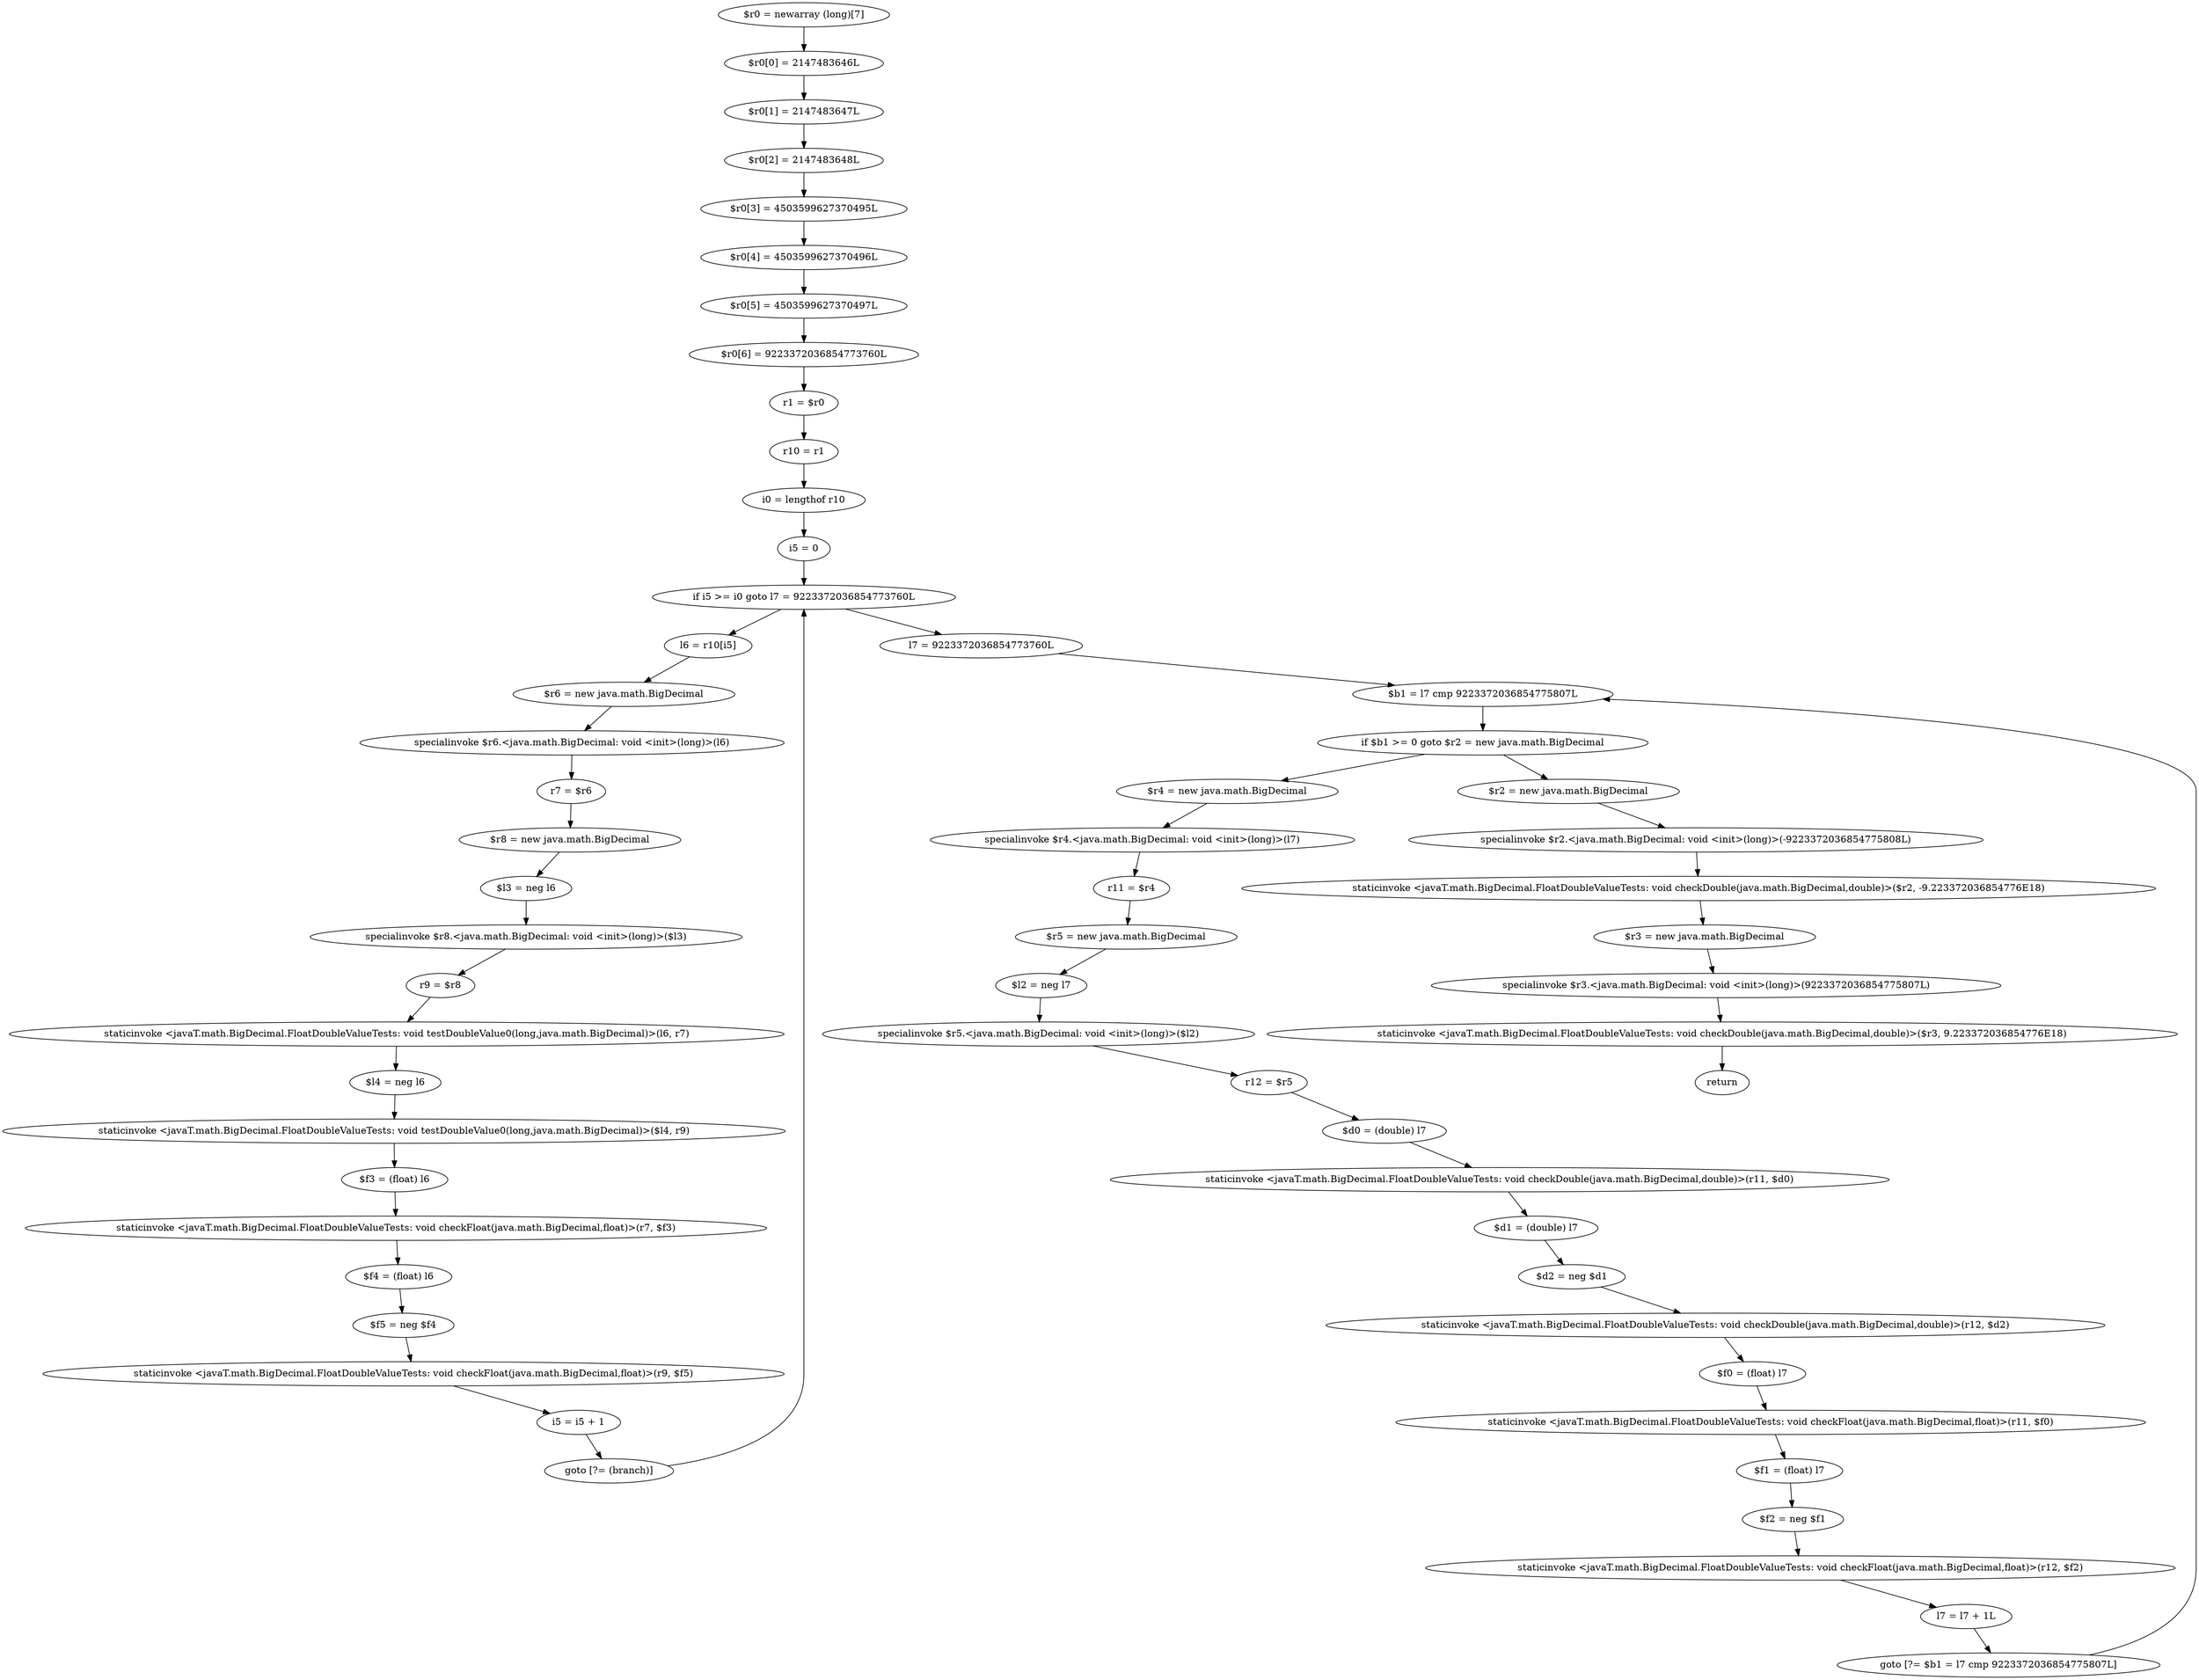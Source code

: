 digraph "unitGraph" {
    "$r0 = newarray (long)[7]"
    "$r0[0] = 2147483646L"
    "$r0[1] = 2147483647L"
    "$r0[2] = 2147483648L"
    "$r0[3] = 4503599627370495L"
    "$r0[4] = 4503599627370496L"
    "$r0[5] = 4503599627370497L"
    "$r0[6] = 9223372036854773760L"
    "r1 = $r0"
    "r10 = r1"
    "i0 = lengthof r10"
    "i5 = 0"
    "if i5 >= i0 goto l7 = 9223372036854773760L"
    "l6 = r10[i5]"
    "$r6 = new java.math.BigDecimal"
    "specialinvoke $r6.<java.math.BigDecimal: void <init>(long)>(l6)"
    "r7 = $r6"
    "$r8 = new java.math.BigDecimal"
    "$l3 = neg l6"
    "specialinvoke $r8.<java.math.BigDecimal: void <init>(long)>($l3)"
    "r9 = $r8"
    "staticinvoke <javaT.math.BigDecimal.FloatDoubleValueTests: void testDoubleValue0(long,java.math.BigDecimal)>(l6, r7)"
    "$l4 = neg l6"
    "staticinvoke <javaT.math.BigDecimal.FloatDoubleValueTests: void testDoubleValue0(long,java.math.BigDecimal)>($l4, r9)"
    "$f3 = (float) l6"
    "staticinvoke <javaT.math.BigDecimal.FloatDoubleValueTests: void checkFloat(java.math.BigDecimal,float)>(r7, $f3)"
    "$f4 = (float) l6"
    "$f5 = neg $f4"
    "staticinvoke <javaT.math.BigDecimal.FloatDoubleValueTests: void checkFloat(java.math.BigDecimal,float)>(r9, $f5)"
    "i5 = i5 + 1"
    "goto [?= (branch)]"
    "l7 = 9223372036854773760L"
    "$b1 = l7 cmp 9223372036854775807L"
    "if $b1 >= 0 goto $r2 = new java.math.BigDecimal"
    "$r4 = new java.math.BigDecimal"
    "specialinvoke $r4.<java.math.BigDecimal: void <init>(long)>(l7)"
    "r11 = $r4"
    "$r5 = new java.math.BigDecimal"
    "$l2 = neg l7"
    "specialinvoke $r5.<java.math.BigDecimal: void <init>(long)>($l2)"
    "r12 = $r5"
    "$d0 = (double) l7"
    "staticinvoke <javaT.math.BigDecimal.FloatDoubleValueTests: void checkDouble(java.math.BigDecimal,double)>(r11, $d0)"
    "$d1 = (double) l7"
    "$d2 = neg $d1"
    "staticinvoke <javaT.math.BigDecimal.FloatDoubleValueTests: void checkDouble(java.math.BigDecimal,double)>(r12, $d2)"
    "$f0 = (float) l7"
    "staticinvoke <javaT.math.BigDecimal.FloatDoubleValueTests: void checkFloat(java.math.BigDecimal,float)>(r11, $f0)"
    "$f1 = (float) l7"
    "$f2 = neg $f1"
    "staticinvoke <javaT.math.BigDecimal.FloatDoubleValueTests: void checkFloat(java.math.BigDecimal,float)>(r12, $f2)"
    "l7 = l7 + 1L"
    "goto [?= $b1 = l7 cmp 9223372036854775807L]"
    "$r2 = new java.math.BigDecimal"
    "specialinvoke $r2.<java.math.BigDecimal: void <init>(long)>(-9223372036854775808L)"
    "staticinvoke <javaT.math.BigDecimal.FloatDoubleValueTests: void checkDouble(java.math.BigDecimal,double)>($r2, -9.223372036854776E18)"
    "$r3 = new java.math.BigDecimal"
    "specialinvoke $r3.<java.math.BigDecimal: void <init>(long)>(9223372036854775807L)"
    "staticinvoke <javaT.math.BigDecimal.FloatDoubleValueTests: void checkDouble(java.math.BigDecimal,double)>($r3, 9.223372036854776E18)"
    "return"
    "$r0 = newarray (long)[7]"->"$r0[0] = 2147483646L";
    "$r0[0] = 2147483646L"->"$r0[1] = 2147483647L";
    "$r0[1] = 2147483647L"->"$r0[2] = 2147483648L";
    "$r0[2] = 2147483648L"->"$r0[3] = 4503599627370495L";
    "$r0[3] = 4503599627370495L"->"$r0[4] = 4503599627370496L";
    "$r0[4] = 4503599627370496L"->"$r0[5] = 4503599627370497L";
    "$r0[5] = 4503599627370497L"->"$r0[6] = 9223372036854773760L";
    "$r0[6] = 9223372036854773760L"->"r1 = $r0";
    "r1 = $r0"->"r10 = r1";
    "r10 = r1"->"i0 = lengthof r10";
    "i0 = lengthof r10"->"i5 = 0";
    "i5 = 0"->"if i5 >= i0 goto l7 = 9223372036854773760L";
    "if i5 >= i0 goto l7 = 9223372036854773760L"->"l6 = r10[i5]";
    "if i5 >= i0 goto l7 = 9223372036854773760L"->"l7 = 9223372036854773760L";
    "l6 = r10[i5]"->"$r6 = new java.math.BigDecimal";
    "$r6 = new java.math.BigDecimal"->"specialinvoke $r6.<java.math.BigDecimal: void <init>(long)>(l6)";
    "specialinvoke $r6.<java.math.BigDecimal: void <init>(long)>(l6)"->"r7 = $r6";
    "r7 = $r6"->"$r8 = new java.math.BigDecimal";
    "$r8 = new java.math.BigDecimal"->"$l3 = neg l6";
    "$l3 = neg l6"->"specialinvoke $r8.<java.math.BigDecimal: void <init>(long)>($l3)";
    "specialinvoke $r8.<java.math.BigDecimal: void <init>(long)>($l3)"->"r9 = $r8";
    "r9 = $r8"->"staticinvoke <javaT.math.BigDecimal.FloatDoubleValueTests: void testDoubleValue0(long,java.math.BigDecimal)>(l6, r7)";
    "staticinvoke <javaT.math.BigDecimal.FloatDoubleValueTests: void testDoubleValue0(long,java.math.BigDecimal)>(l6, r7)"->"$l4 = neg l6";
    "$l4 = neg l6"->"staticinvoke <javaT.math.BigDecimal.FloatDoubleValueTests: void testDoubleValue0(long,java.math.BigDecimal)>($l4, r9)";
    "staticinvoke <javaT.math.BigDecimal.FloatDoubleValueTests: void testDoubleValue0(long,java.math.BigDecimal)>($l4, r9)"->"$f3 = (float) l6";
    "$f3 = (float) l6"->"staticinvoke <javaT.math.BigDecimal.FloatDoubleValueTests: void checkFloat(java.math.BigDecimal,float)>(r7, $f3)";
    "staticinvoke <javaT.math.BigDecimal.FloatDoubleValueTests: void checkFloat(java.math.BigDecimal,float)>(r7, $f3)"->"$f4 = (float) l6";
    "$f4 = (float) l6"->"$f5 = neg $f4";
    "$f5 = neg $f4"->"staticinvoke <javaT.math.BigDecimal.FloatDoubleValueTests: void checkFloat(java.math.BigDecimal,float)>(r9, $f5)";
    "staticinvoke <javaT.math.BigDecimal.FloatDoubleValueTests: void checkFloat(java.math.BigDecimal,float)>(r9, $f5)"->"i5 = i5 + 1";
    "i5 = i5 + 1"->"goto [?= (branch)]";
    "goto [?= (branch)]"->"if i5 >= i0 goto l7 = 9223372036854773760L";
    "l7 = 9223372036854773760L"->"$b1 = l7 cmp 9223372036854775807L";
    "$b1 = l7 cmp 9223372036854775807L"->"if $b1 >= 0 goto $r2 = new java.math.BigDecimal";
    "if $b1 >= 0 goto $r2 = new java.math.BigDecimal"->"$r4 = new java.math.BigDecimal";
    "if $b1 >= 0 goto $r2 = new java.math.BigDecimal"->"$r2 = new java.math.BigDecimal";
    "$r4 = new java.math.BigDecimal"->"specialinvoke $r4.<java.math.BigDecimal: void <init>(long)>(l7)";
    "specialinvoke $r4.<java.math.BigDecimal: void <init>(long)>(l7)"->"r11 = $r4";
    "r11 = $r4"->"$r5 = new java.math.BigDecimal";
    "$r5 = new java.math.BigDecimal"->"$l2 = neg l7";
    "$l2 = neg l7"->"specialinvoke $r5.<java.math.BigDecimal: void <init>(long)>($l2)";
    "specialinvoke $r5.<java.math.BigDecimal: void <init>(long)>($l2)"->"r12 = $r5";
    "r12 = $r5"->"$d0 = (double) l7";
    "$d0 = (double) l7"->"staticinvoke <javaT.math.BigDecimal.FloatDoubleValueTests: void checkDouble(java.math.BigDecimal,double)>(r11, $d0)";
    "staticinvoke <javaT.math.BigDecimal.FloatDoubleValueTests: void checkDouble(java.math.BigDecimal,double)>(r11, $d0)"->"$d1 = (double) l7";
    "$d1 = (double) l7"->"$d2 = neg $d1";
    "$d2 = neg $d1"->"staticinvoke <javaT.math.BigDecimal.FloatDoubleValueTests: void checkDouble(java.math.BigDecimal,double)>(r12, $d2)";
    "staticinvoke <javaT.math.BigDecimal.FloatDoubleValueTests: void checkDouble(java.math.BigDecimal,double)>(r12, $d2)"->"$f0 = (float) l7";
    "$f0 = (float) l7"->"staticinvoke <javaT.math.BigDecimal.FloatDoubleValueTests: void checkFloat(java.math.BigDecimal,float)>(r11, $f0)";
    "staticinvoke <javaT.math.BigDecimal.FloatDoubleValueTests: void checkFloat(java.math.BigDecimal,float)>(r11, $f0)"->"$f1 = (float) l7";
    "$f1 = (float) l7"->"$f2 = neg $f1";
    "$f2 = neg $f1"->"staticinvoke <javaT.math.BigDecimal.FloatDoubleValueTests: void checkFloat(java.math.BigDecimal,float)>(r12, $f2)";
    "staticinvoke <javaT.math.BigDecimal.FloatDoubleValueTests: void checkFloat(java.math.BigDecimal,float)>(r12, $f2)"->"l7 = l7 + 1L";
    "l7 = l7 + 1L"->"goto [?= $b1 = l7 cmp 9223372036854775807L]";
    "goto [?= $b1 = l7 cmp 9223372036854775807L]"->"$b1 = l7 cmp 9223372036854775807L";
    "$r2 = new java.math.BigDecimal"->"specialinvoke $r2.<java.math.BigDecimal: void <init>(long)>(-9223372036854775808L)";
    "specialinvoke $r2.<java.math.BigDecimal: void <init>(long)>(-9223372036854775808L)"->"staticinvoke <javaT.math.BigDecimal.FloatDoubleValueTests: void checkDouble(java.math.BigDecimal,double)>($r2, -9.223372036854776E18)";
    "staticinvoke <javaT.math.BigDecimal.FloatDoubleValueTests: void checkDouble(java.math.BigDecimal,double)>($r2, -9.223372036854776E18)"->"$r3 = new java.math.BigDecimal";
    "$r3 = new java.math.BigDecimal"->"specialinvoke $r3.<java.math.BigDecimal: void <init>(long)>(9223372036854775807L)";
    "specialinvoke $r3.<java.math.BigDecimal: void <init>(long)>(9223372036854775807L)"->"staticinvoke <javaT.math.BigDecimal.FloatDoubleValueTests: void checkDouble(java.math.BigDecimal,double)>($r3, 9.223372036854776E18)";
    "staticinvoke <javaT.math.BigDecimal.FloatDoubleValueTests: void checkDouble(java.math.BigDecimal,double)>($r3, 9.223372036854776E18)"->"return";
}
